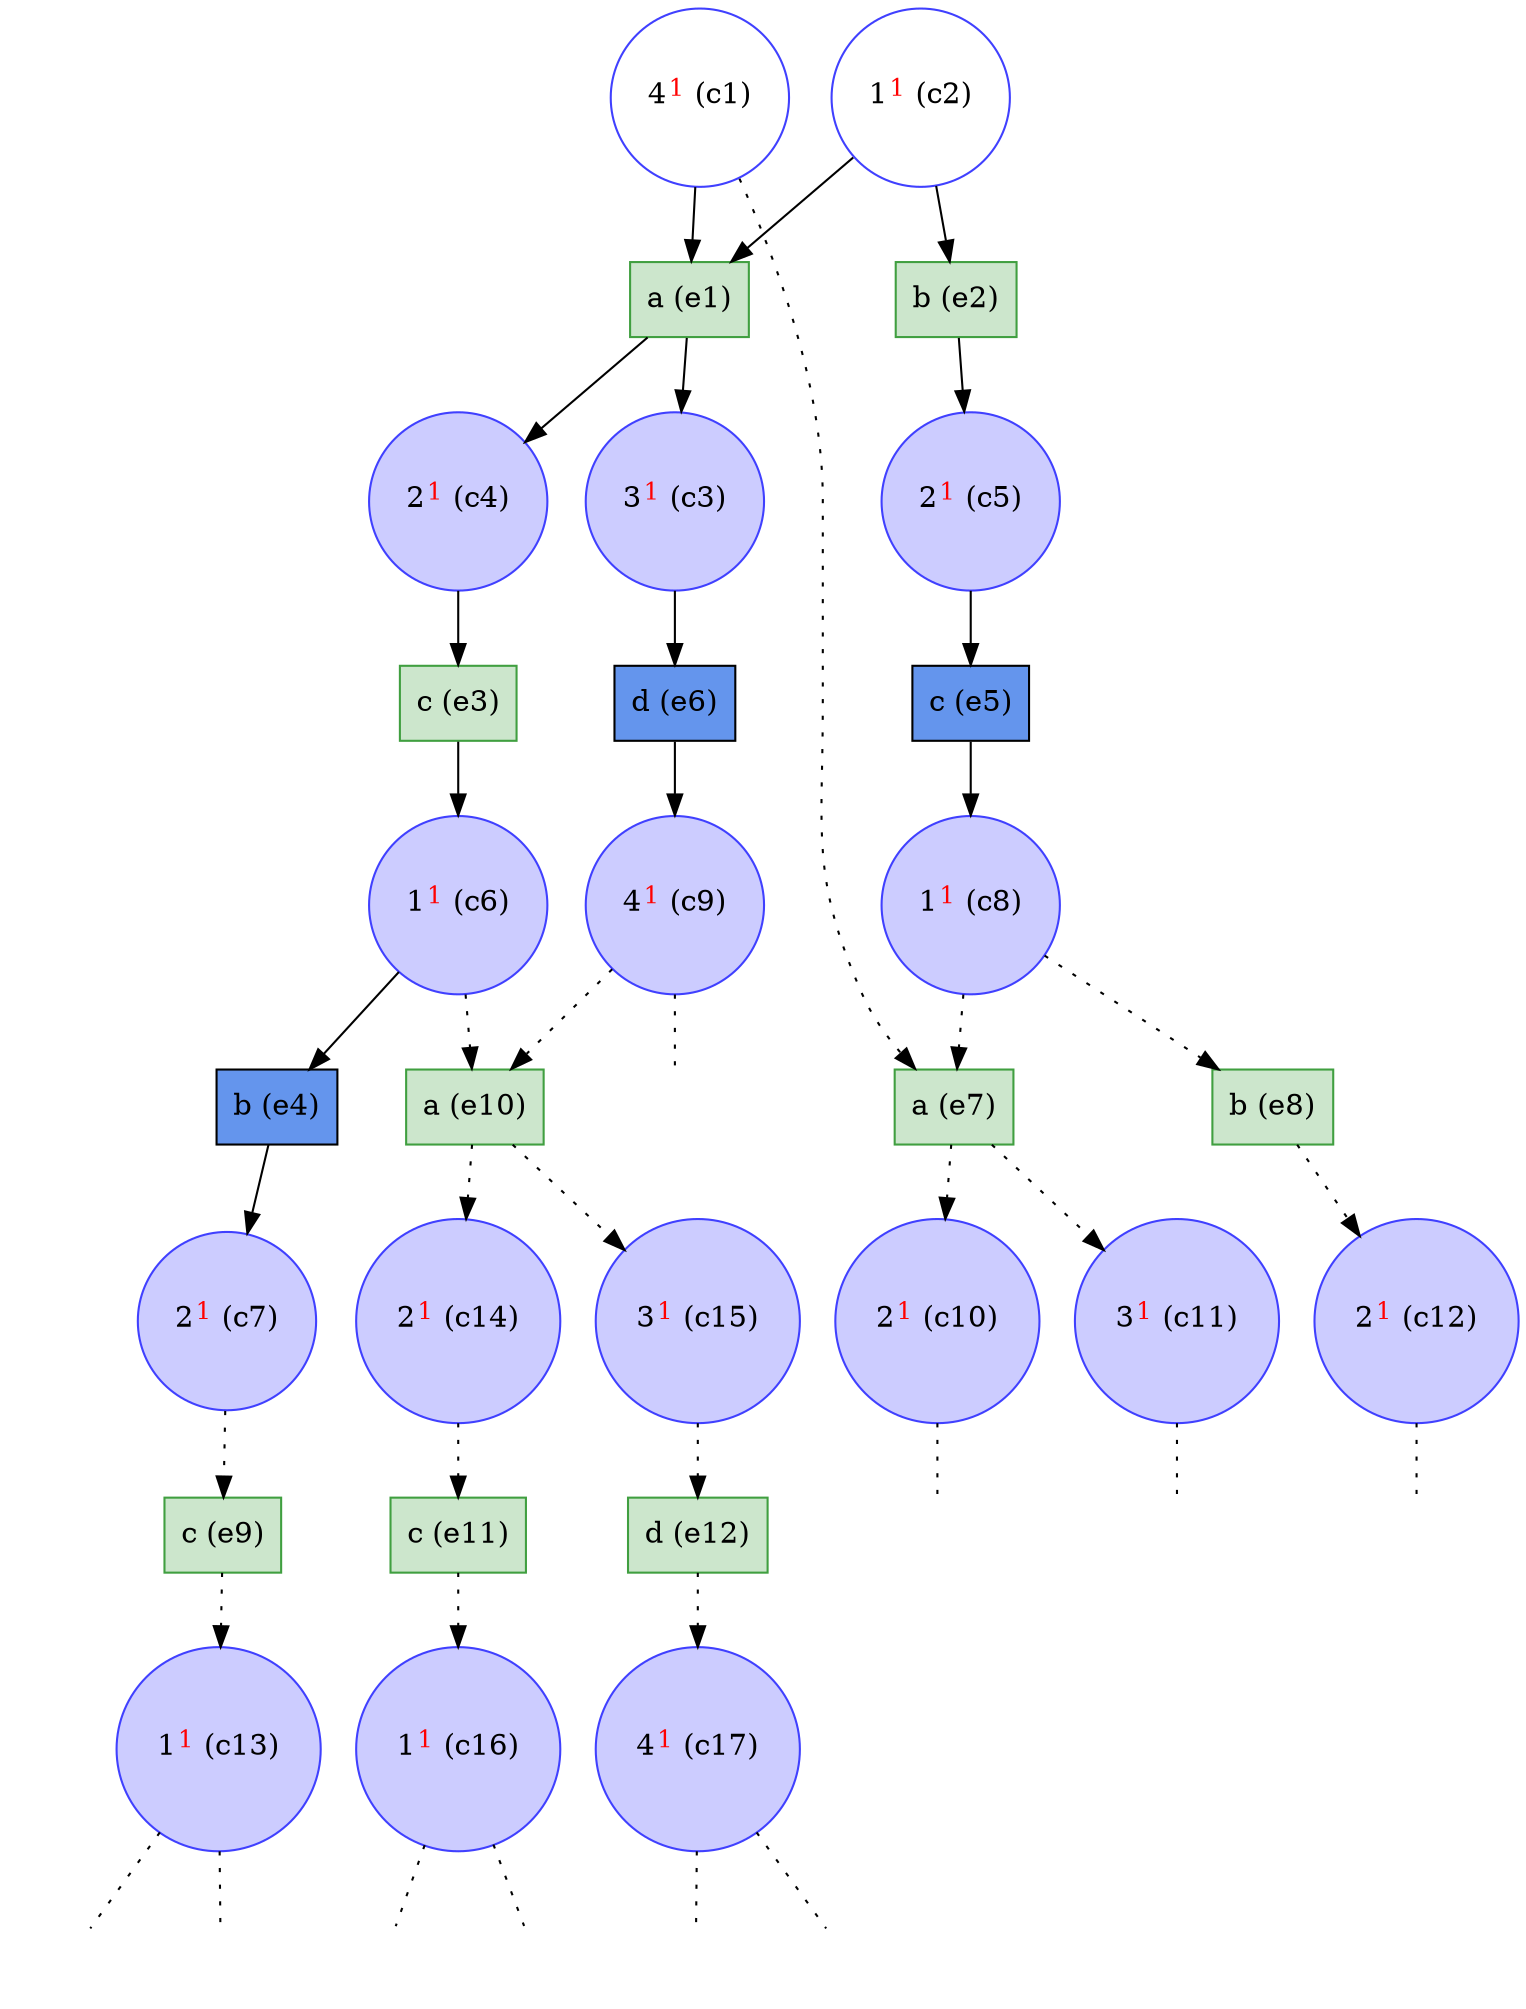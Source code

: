 digraph test {
  c1 -> e1;
  c2 -> e2;
  c2 -> e1;
  e1 -> c3;
  c3 -> e6;
  e1 -> c4;
  c4 -> e3;
  e2 -> c5;
  c5 -> e5;
  e3 -> c6;
  c6 -> e4;
  e4 -> c7;
  e5 -> c8;
  e6 -> c9;
  c8 -> e7 [style="dotted"]; 
  c8 -> e8 [style="dotted"];
  c1 -> e7 [style="dotted"];
  e7 -> c10 [style="dotted"];
  e7 -> c11 [style="dotted"];
  e8 -> c12 [style="dotted"];
  c7 -> e9 [style="dotted"];
  e9 -> c13 [style="dotted"];
  c13 -> e10 [style="dotted" dir="none"];
  c13 -> e11 [style="dotted" dir="none"];
  c9 -> e12 [style="dotted"];
  c6 -> e12 [style="dotted"];
  e12 -> c14 [style="dotted"];
  e12 -> c15 [style="dotted"];
  c14 -> e13 [style="dotted"];
  e13 -> c16 [style="dotted"];
  c16 -> e14 [style="dotted" dir="none"];
  c16 -> e15 [style="dotted" dir="none"];
  c15 -> e16 [style="dotted"];
  e16 -> c17 [style="dotted"];
  c17 -> e17 [style="dotted" dir="none"];
  c17 -> e18 [style="dotted" dir="none"];
  c10 -> e19 [style="dotted" dir="none"];
  c11 -> e20 [style="dotted" dir="none"];
  c12 -> e21 [style="dotted" dir="none"];
  c9 -> e22 [style="dotted" dir="none"];
  c1 [color="#4040ff" fillcolor="transparent" label= <4<FONT COLOR="red"><SUP>1</SUP></FONT>&nbsp;(c1)> shape=circle style=filled];
  c2 [color="#4040ff" fillcolor="transparent" label= <1<FONT COLOR="red"><SUP>1</SUP></FONT>&nbsp;(c2)> shape=circle style=filled];
  c3 [color="#4040ff" fillcolor="#ccccff" label= <3<FONT COLOR="red"><SUP>1</SUP></FONT>&nbsp;(c3)> shape=circle style=filled];
  c4 [color="#4040ff" fillcolor="#ccccff" label= <2<FONT COLOR="red"><SUP>1</SUP></FONT>&nbsp;(c4)> shape=circle style=filled];
  c5 [color="#4040ff" fillcolor="#ccccff" label= <2<FONT COLOR="red"><SUP>1</SUP></FONT>&nbsp;(c5)> shape=circle style=filled];
  c6 [color="#4040ff" fillcolor="#ccccff" label= <1<FONT COLOR="red"><SUP>1</SUP></FONT>&nbsp;(c6)> shape=circle style=filled];
  c7 [color="#4040ff" fillcolor="#ccccff" label= <2<FONT COLOR="red"><SUP>1</SUP></FONT>&nbsp;(c7)> shape=circle style=filled];
  c8 [color="#4040ff" fillcolor="#ccccff" label= <1<FONT COLOR="red"><SUP>1</SUP></FONT>&nbsp;(c8)> shape=circle style=filled];
  c9 [color="#4040ff" fillcolor="#ccccff" label= <4<FONT COLOR="red"><SUP>1</SUP></FONT>&nbsp;(c9)> shape=circle style=filled];
  c10 [color="#4040ff" fillcolor="#ccccff" label= <2<FONT COLOR="red"><SUP>1</SUP></FONT>&nbsp;(c10)> shape=circle style=filled];
  c11 [color="#4040ff" fillcolor="#ccccff" label= <3<FONT COLOR="red"><SUP>1</SUP></FONT>&nbsp;(c11)> shape=circle style=filled];
  c12 [color="#4040ff" fillcolor="#ccccff" label= <2<FONT COLOR="red"><SUP>1</SUP></FONT>&nbsp;(c12)> shape=circle style=filled];
  c13 [color="#4040ff" fillcolor="#ccccff" label= <1<FONT COLOR="red"><SUP>1</SUP></FONT>&nbsp;(c13)> shape=circle style=filled];
  c14 [color="#4040ff" fillcolor="#ccccff" label= <2<FONT COLOR="red"><SUP>1</SUP></FONT>&nbsp;(c14)> shape=circle style=filled];
  c15 [color="#4040ff" fillcolor="#ccccff" label= <3<FONT COLOR="red"><SUP>1</SUP></FONT>&nbsp;(c15)> shape=circle style=filled];
  c16 [color="#4040ff" fillcolor="#ccccff" label= <1<FONT COLOR="red"><SUP>1</SUP></FONT>&nbsp;(c16)> shape=circle style=filled];
  c17 [color="#4040ff" fillcolor="#ccccff" label= <4<FONT COLOR="red"><SUP>1</SUP></FONT>&nbsp;(c17)> shape=circle style=filled];
  e1 [color="#409f40" fillcolor="#cce6cc" label="a (e1)" shape=box style=filled];
  e2 [color="#409f40" fillcolor="#cce6cc" label="b (e2)" shape=box style=filled];
  e3 [color="#409f40" fillcolor="#cce6cc" label="c (e3)" shape=box style=filled];
  e4 [color="black" fillcolor="cornflowerblue" label="b (e4)" shape=box style=filled];
  e5 [color="black" fillcolor="cornflowerblue" label="c (e5)" shape=box style=filled];
  e6 [color="black" fillcolor="cornflowerblue" label="d (e6)" shape=box style=filled];
  e7 [color="#409f40" fillcolor="#cce6cc" label="a (e7)" shape=box style=filled];
  e8 [color="#409f40" fillcolor="#cce6cc" label="b (e8)" shape=box style=filled];
  e9 [color="#409f40" fillcolor="#cce6cc" label="c (e9)" shape=box style=filled];
  e10 [style=invis];
  e11 [style=invis];
  e12 [color="#409f40" fillcolor="#cce6cc" label="a (e10)" shape=box style=filled];
  e13 [color="#409f40" fillcolor="#cce6cc" label="c (e11)" shape=box style=filled];
  e14 [style=invis];
  e15 [style=invis];
  e16 [color="#409f40" fillcolor="#cce6cc" label="d (e12)" shape=box style=filled];
  e17 [style=invis];
  e18 [style=invis];
  e19 [style=invis];
  e20 [style=invis];
  e21 [style=invis];
  e22 [style=invis];
}